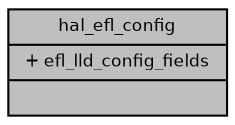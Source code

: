 digraph "hal_efl_config"
{
  bgcolor="transparent";
  edge [fontname="Helvetica",fontsize="8",labelfontname="Helvetica",labelfontsize="8"];
  node [fontname="Helvetica",fontsize="8",shape=record];
  Node1 [label="{hal_efl_config\n|+ efl_lld_config_fields\l|}",height=0.2,width=0.4,color="black", fillcolor="grey75", style="filled", fontcolor="black"];
}
